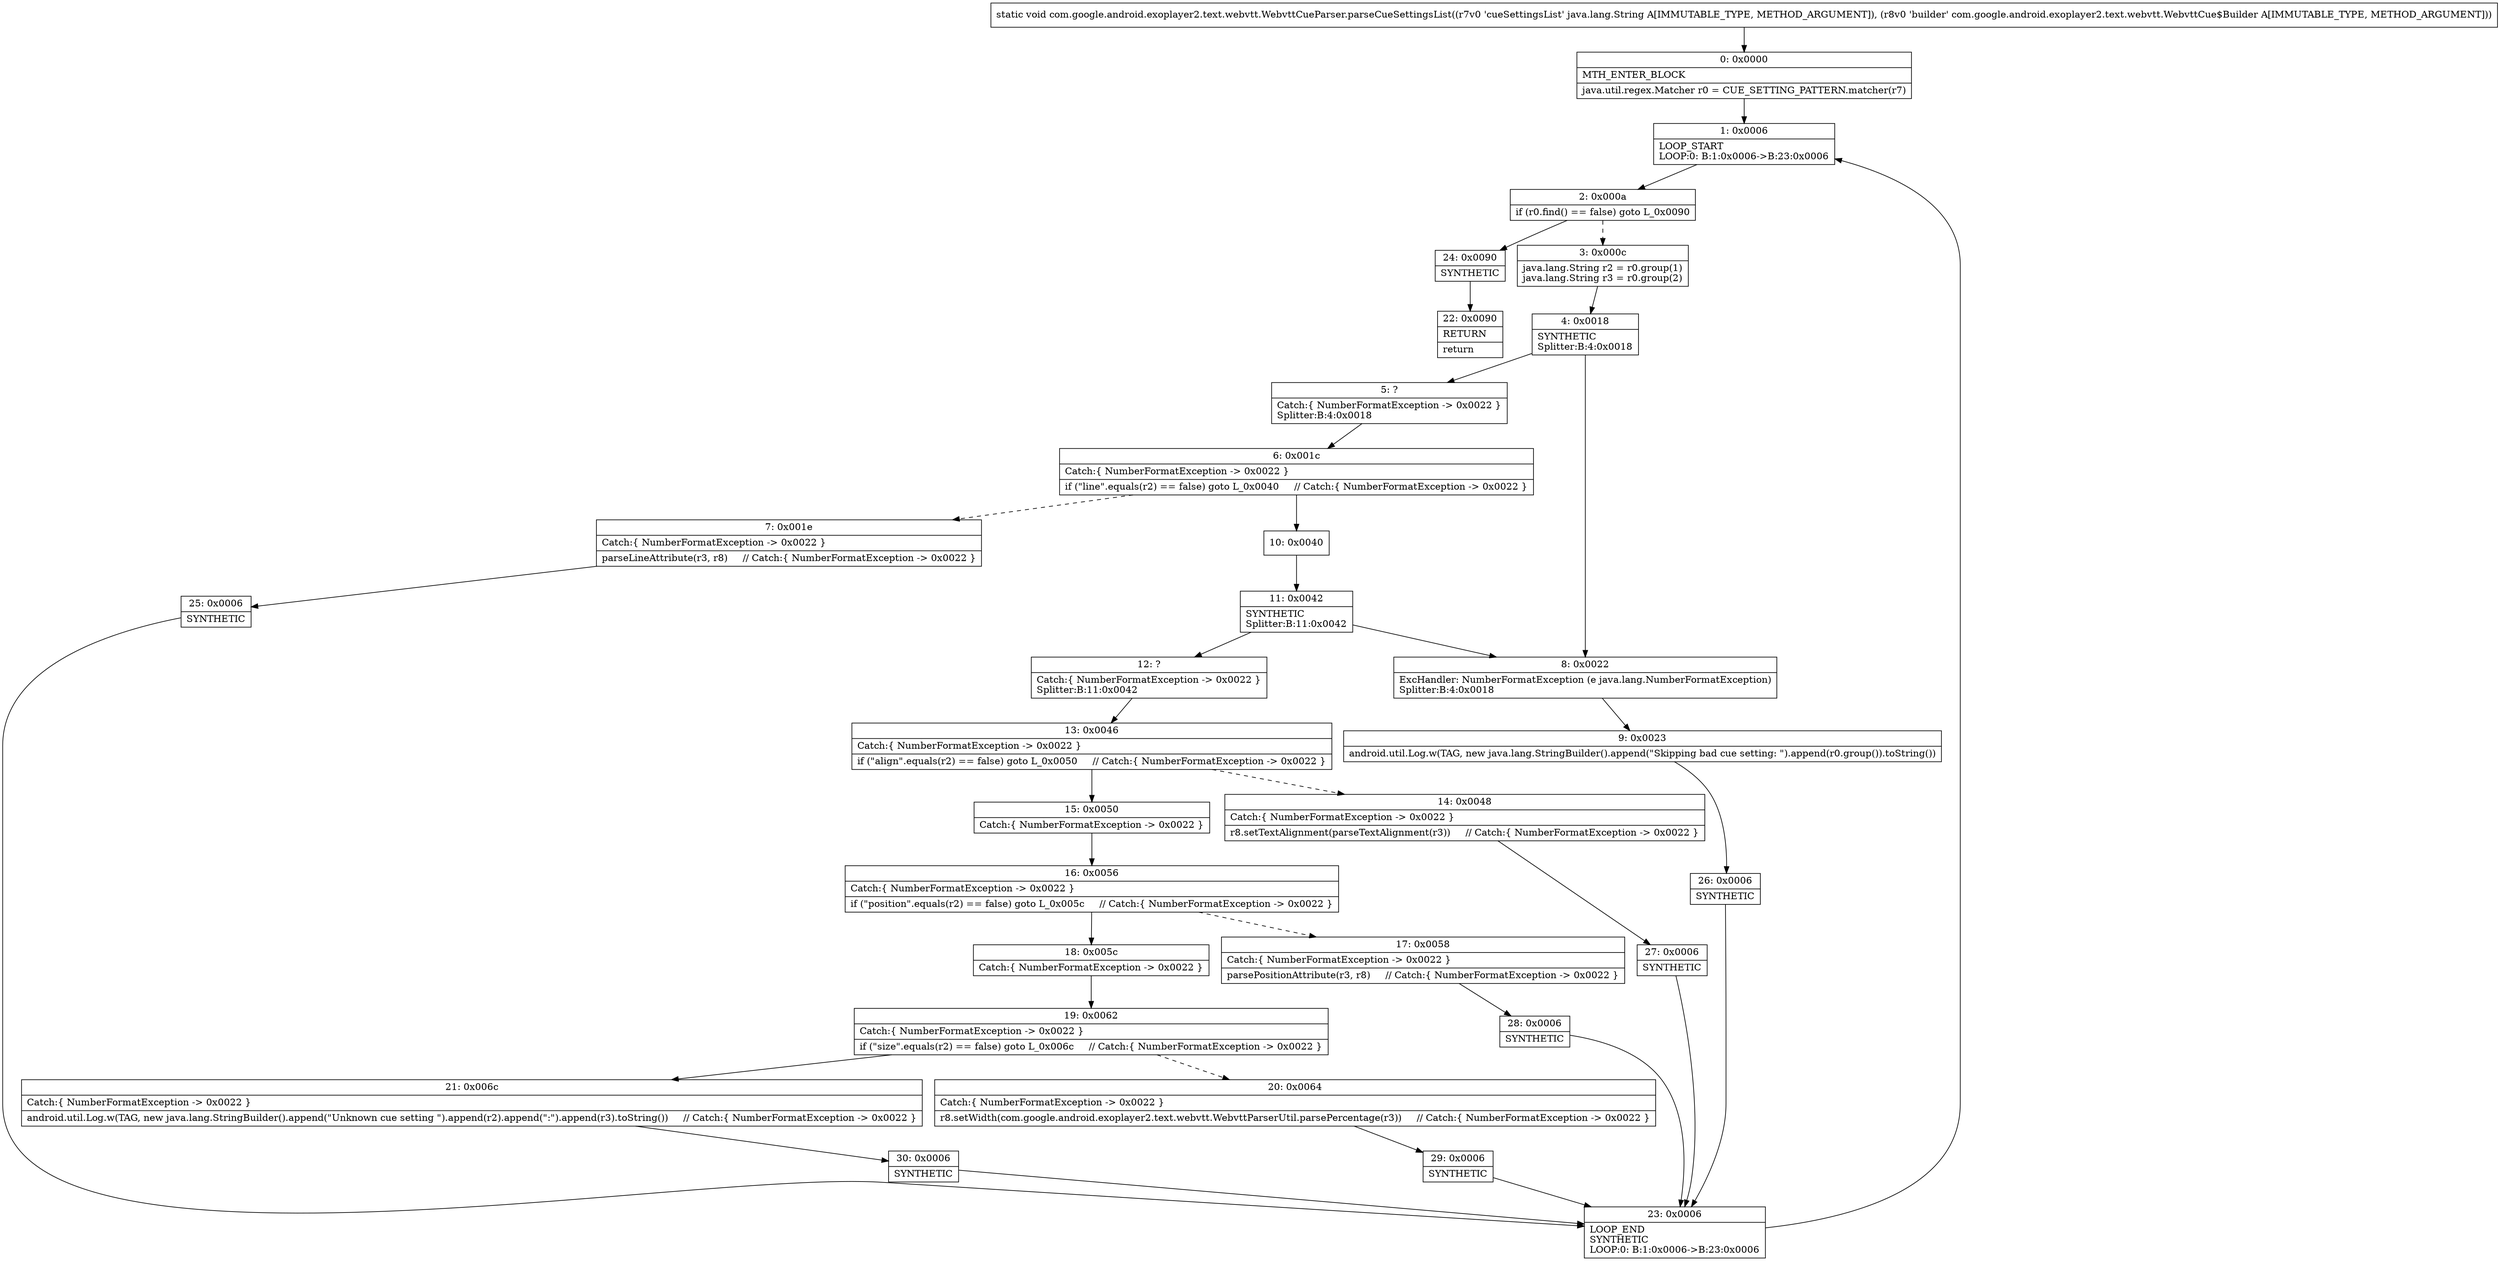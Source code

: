 digraph "CFG forcom.google.android.exoplayer2.text.webvtt.WebvttCueParser.parseCueSettingsList(Ljava\/lang\/String;Lcom\/google\/android\/exoplayer2\/text\/webvtt\/WebvttCue$Builder;)V" {
Node_0 [shape=record,label="{0\:\ 0x0000|MTH_ENTER_BLOCK\l|java.util.regex.Matcher r0 = CUE_SETTING_PATTERN.matcher(r7)\l}"];
Node_1 [shape=record,label="{1\:\ 0x0006|LOOP_START\lLOOP:0: B:1:0x0006\-\>B:23:0x0006\l}"];
Node_2 [shape=record,label="{2\:\ 0x000a|if (r0.find() == false) goto L_0x0090\l}"];
Node_3 [shape=record,label="{3\:\ 0x000c|java.lang.String r2 = r0.group(1)\ljava.lang.String r3 = r0.group(2)\l}"];
Node_4 [shape=record,label="{4\:\ 0x0018|SYNTHETIC\lSplitter:B:4:0x0018\l}"];
Node_5 [shape=record,label="{5\:\ ?|Catch:\{ NumberFormatException \-\> 0x0022 \}\lSplitter:B:4:0x0018\l}"];
Node_6 [shape=record,label="{6\:\ 0x001c|Catch:\{ NumberFormatException \-\> 0x0022 \}\l|if (\"line\".equals(r2) == false) goto L_0x0040     \/\/ Catch:\{ NumberFormatException \-\> 0x0022 \}\l}"];
Node_7 [shape=record,label="{7\:\ 0x001e|Catch:\{ NumberFormatException \-\> 0x0022 \}\l|parseLineAttribute(r3, r8)     \/\/ Catch:\{ NumberFormatException \-\> 0x0022 \}\l}"];
Node_8 [shape=record,label="{8\:\ 0x0022|ExcHandler: NumberFormatException (e java.lang.NumberFormatException)\lSplitter:B:4:0x0018\l}"];
Node_9 [shape=record,label="{9\:\ 0x0023|android.util.Log.w(TAG, new java.lang.StringBuilder().append(\"Skipping bad cue setting: \").append(r0.group()).toString())\l}"];
Node_10 [shape=record,label="{10\:\ 0x0040}"];
Node_11 [shape=record,label="{11\:\ 0x0042|SYNTHETIC\lSplitter:B:11:0x0042\l}"];
Node_12 [shape=record,label="{12\:\ ?|Catch:\{ NumberFormatException \-\> 0x0022 \}\lSplitter:B:11:0x0042\l}"];
Node_13 [shape=record,label="{13\:\ 0x0046|Catch:\{ NumberFormatException \-\> 0x0022 \}\l|if (\"align\".equals(r2) == false) goto L_0x0050     \/\/ Catch:\{ NumberFormatException \-\> 0x0022 \}\l}"];
Node_14 [shape=record,label="{14\:\ 0x0048|Catch:\{ NumberFormatException \-\> 0x0022 \}\l|r8.setTextAlignment(parseTextAlignment(r3))     \/\/ Catch:\{ NumberFormatException \-\> 0x0022 \}\l}"];
Node_15 [shape=record,label="{15\:\ 0x0050|Catch:\{ NumberFormatException \-\> 0x0022 \}\l}"];
Node_16 [shape=record,label="{16\:\ 0x0056|Catch:\{ NumberFormatException \-\> 0x0022 \}\l|if (\"position\".equals(r2) == false) goto L_0x005c     \/\/ Catch:\{ NumberFormatException \-\> 0x0022 \}\l}"];
Node_17 [shape=record,label="{17\:\ 0x0058|Catch:\{ NumberFormatException \-\> 0x0022 \}\l|parsePositionAttribute(r3, r8)     \/\/ Catch:\{ NumberFormatException \-\> 0x0022 \}\l}"];
Node_18 [shape=record,label="{18\:\ 0x005c|Catch:\{ NumberFormatException \-\> 0x0022 \}\l}"];
Node_19 [shape=record,label="{19\:\ 0x0062|Catch:\{ NumberFormatException \-\> 0x0022 \}\l|if (\"size\".equals(r2) == false) goto L_0x006c     \/\/ Catch:\{ NumberFormatException \-\> 0x0022 \}\l}"];
Node_20 [shape=record,label="{20\:\ 0x0064|Catch:\{ NumberFormatException \-\> 0x0022 \}\l|r8.setWidth(com.google.android.exoplayer2.text.webvtt.WebvttParserUtil.parsePercentage(r3))     \/\/ Catch:\{ NumberFormatException \-\> 0x0022 \}\l}"];
Node_21 [shape=record,label="{21\:\ 0x006c|Catch:\{ NumberFormatException \-\> 0x0022 \}\l|android.util.Log.w(TAG, new java.lang.StringBuilder().append(\"Unknown cue setting \").append(r2).append(\":\").append(r3).toString())     \/\/ Catch:\{ NumberFormatException \-\> 0x0022 \}\l}"];
Node_22 [shape=record,label="{22\:\ 0x0090|RETURN\l|return\l}"];
Node_23 [shape=record,label="{23\:\ 0x0006|LOOP_END\lSYNTHETIC\lLOOP:0: B:1:0x0006\-\>B:23:0x0006\l}"];
Node_24 [shape=record,label="{24\:\ 0x0090|SYNTHETIC\l}"];
Node_25 [shape=record,label="{25\:\ 0x0006|SYNTHETIC\l}"];
Node_26 [shape=record,label="{26\:\ 0x0006|SYNTHETIC\l}"];
Node_27 [shape=record,label="{27\:\ 0x0006|SYNTHETIC\l}"];
Node_28 [shape=record,label="{28\:\ 0x0006|SYNTHETIC\l}"];
Node_29 [shape=record,label="{29\:\ 0x0006|SYNTHETIC\l}"];
Node_30 [shape=record,label="{30\:\ 0x0006|SYNTHETIC\l}"];
MethodNode[shape=record,label="{static void com.google.android.exoplayer2.text.webvtt.WebvttCueParser.parseCueSettingsList((r7v0 'cueSettingsList' java.lang.String A[IMMUTABLE_TYPE, METHOD_ARGUMENT]), (r8v0 'builder' com.google.android.exoplayer2.text.webvtt.WebvttCue$Builder A[IMMUTABLE_TYPE, METHOD_ARGUMENT])) }"];
MethodNode -> Node_0;
Node_0 -> Node_1;
Node_1 -> Node_2;
Node_2 -> Node_3[style=dashed];
Node_2 -> Node_24;
Node_3 -> Node_4;
Node_4 -> Node_5;
Node_4 -> Node_8;
Node_5 -> Node_6;
Node_6 -> Node_7[style=dashed];
Node_6 -> Node_10;
Node_7 -> Node_25;
Node_8 -> Node_9;
Node_9 -> Node_26;
Node_10 -> Node_11;
Node_11 -> Node_12;
Node_11 -> Node_8;
Node_12 -> Node_13;
Node_13 -> Node_14[style=dashed];
Node_13 -> Node_15;
Node_14 -> Node_27;
Node_15 -> Node_16;
Node_16 -> Node_17[style=dashed];
Node_16 -> Node_18;
Node_17 -> Node_28;
Node_18 -> Node_19;
Node_19 -> Node_20[style=dashed];
Node_19 -> Node_21;
Node_20 -> Node_29;
Node_21 -> Node_30;
Node_23 -> Node_1;
Node_24 -> Node_22;
Node_25 -> Node_23;
Node_26 -> Node_23;
Node_27 -> Node_23;
Node_28 -> Node_23;
Node_29 -> Node_23;
Node_30 -> Node_23;
}

